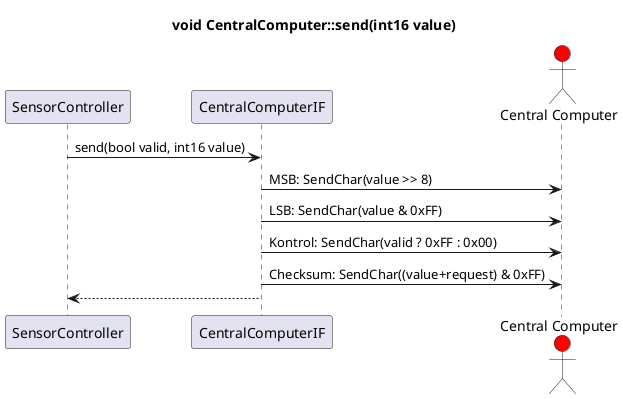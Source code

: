 @startuml   CentralComputerIFSendSekvens
title void CentralComputer::send(int16 value)

participant SensorController as SC
participant CentralComputerIF as CCIF
actor "Central Computer" as CC #red

SC -> CCIF : send(bool valid, int16 value)
CCIF -> CC : MSB: SendChar(value >> 8)
CCIF -> CC : LSB: SendChar(value & 0xFF)
CCIF -> CC : Kontrol: SendChar(valid ? 0xFF : 0x00)
CCIF -> CC : Checksum: SendChar((value+request) & 0xFF)
CCIF --> SC : 



@enduml